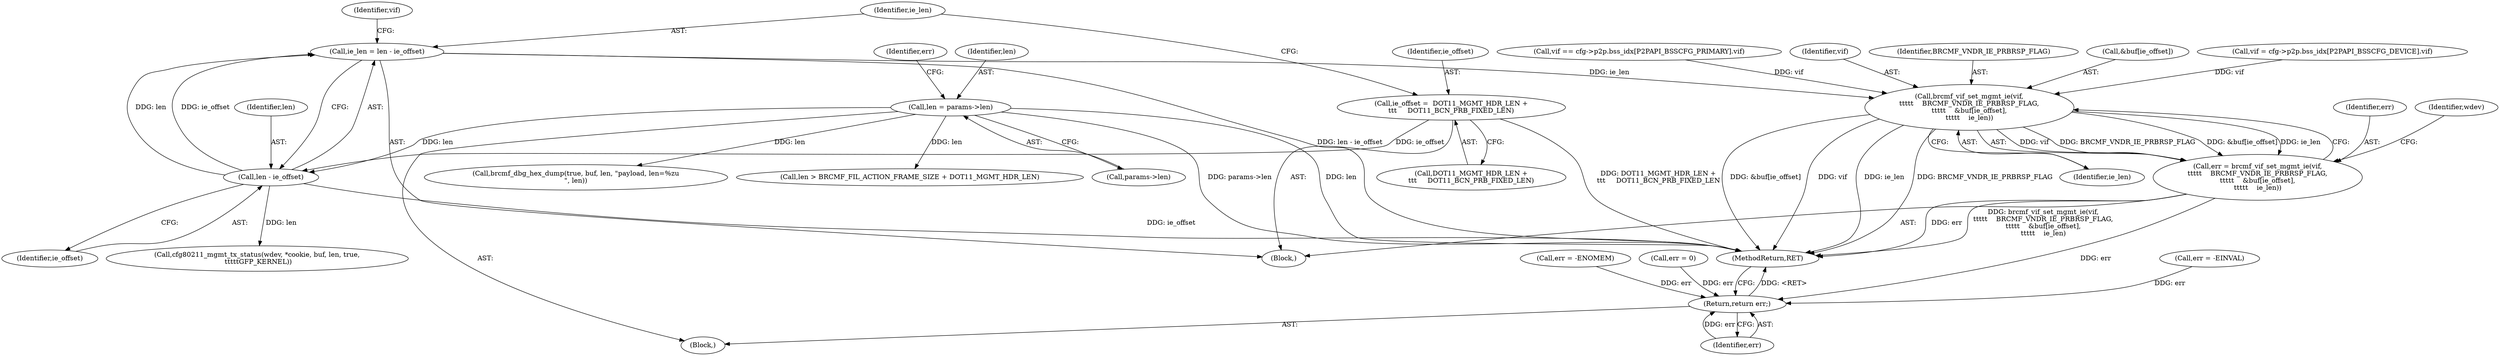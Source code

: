 digraph "0_linux_8f44c9a41386729fea410e688959ddaa9d51be7c@integer" {
"1000192" [label="(Call,ie_len = len - ie_offset)"];
"1000194" [label="(Call,len - ie_offset)"];
"1000139" [label="(Call,len = params->len)"];
"1000187" [label="(Call,ie_offset =  DOT11_MGMT_HDR_LEN +\n\t\t\t     DOT11_BCN_PRB_FIXED_LEN)"];
"1000222" [label="(Call,brcmf_vif_set_mgmt_ie(vif,\n\t\t\t\t\t    BRCMF_VNDR_IE_PRBRSP_FLAG,\n\t\t\t\t\t    &buf[ie_offset],\n\t\t\t\t\t    ie_len))"];
"1000220" [label="(Call,err = brcmf_vif_set_mgmt_ie(vif,\n\t\t\t\t\t    BRCMF_VNDR_IE_PRBRSP_FLAG,\n\t\t\t\t\t    &buf[ie_offset],\n\t\t\t\t\t    ie_len))"];
"1000406" [label="(Return,return err;)"];
"1000220" [label="(Call,err = brcmf_vif_set_mgmt_ie(vif,\n\t\t\t\t\t    BRCMF_VNDR_IE_PRBRSP_FLAG,\n\t\t\t\t\t    &buf[ie_offset],\n\t\t\t\t\t    ie_len))"];
"1000399" [label="(Call,brcmf_dbg_hex_dump(true, buf, len, \"payload, len=%zu\n\", len))"];
"1000189" [label="(Call,DOT11_MGMT_HDR_LEN +\n\t\t\t     DOT11_BCN_PRB_FIXED_LEN)"];
"1000148" [label="(Identifier,err)"];
"1000195" [label="(Identifier,len)"];
"1000246" [label="(Call,len > BRCMF_FIL_ACTION_FRAME_SIZE + DOT11_MGMT_HDR_LEN)"];
"1000254" [label="(Call,err = -EINVAL)"];
"1000193" [label="(Identifier,ie_len)"];
"1000229" [label="(Identifier,ie_len)"];
"1000196" [label="(Identifier,ie_offset)"];
"1000224" [label="(Identifier,BRCMF_VNDR_IE_PRBRSP_FLAG)"];
"1000139" [label="(Call,len = params->len)"];
"1000120" [label="(Block,)"];
"1000225" [label="(Call,&buf[ie_offset])"];
"1000192" [label="(Call,ie_len = len - ie_offset)"];
"1000140" [label="(Identifier,len)"];
"1000408" [label="(MethodReturn,RET)"];
"1000209" [label="(Call,vif = cfg->p2p.bss_idx[P2PAPI_BSSCFG_DEVICE].vif)"];
"1000187" [label="(Call,ie_offset =  DOT11_MGMT_HDR_LEN +\n\t\t\t     DOT11_BCN_PRB_FIXED_LEN)"];
"1000406" [label="(Return,return err;)"];
"1000186" [label="(Block,)"];
"1000222" [label="(Call,brcmf_vif_set_mgmt_ie(vif,\n\t\t\t\t\t    BRCMF_VNDR_IE_PRBRSP_FLAG,\n\t\t\t\t\t    &buf[ie_offset],\n\t\t\t\t\t    ie_len))"];
"1000221" [label="(Identifier,err)"];
"1000199" [label="(Identifier,vif)"];
"1000141" [label="(Call,params->len)"];
"1000198" [label="(Call,vif == cfg->p2p.bss_idx[P2PAPI_BSSCFG_PRIMARY].vif)"];
"1000231" [label="(Identifier,wdev)"];
"1000194" [label="(Call,len - ie_offset)"];
"1000230" [label="(Call,cfg80211_mgmt_tx_status(wdev, *cookie, buf, len, true,\n \t\t\t\t\tGFP_KERNEL))"];
"1000407" [label="(Identifier,err)"];
"1000273" [label="(Call,err = -ENOMEM)"];
"1000223" [label="(Identifier,vif)"];
"1000147" [label="(Call,err = 0)"];
"1000188" [label="(Identifier,ie_offset)"];
"1000192" -> "1000186"  [label="AST: "];
"1000192" -> "1000194"  [label="CFG: "];
"1000193" -> "1000192"  [label="AST: "];
"1000194" -> "1000192"  [label="AST: "];
"1000199" -> "1000192"  [label="CFG: "];
"1000192" -> "1000408"  [label="DDG: len - ie_offset"];
"1000194" -> "1000192"  [label="DDG: len"];
"1000194" -> "1000192"  [label="DDG: ie_offset"];
"1000192" -> "1000222"  [label="DDG: ie_len"];
"1000194" -> "1000196"  [label="CFG: "];
"1000195" -> "1000194"  [label="AST: "];
"1000196" -> "1000194"  [label="AST: "];
"1000194" -> "1000408"  [label="DDG: ie_offset"];
"1000139" -> "1000194"  [label="DDG: len"];
"1000187" -> "1000194"  [label="DDG: ie_offset"];
"1000194" -> "1000230"  [label="DDG: len"];
"1000139" -> "1000120"  [label="AST: "];
"1000139" -> "1000141"  [label="CFG: "];
"1000140" -> "1000139"  [label="AST: "];
"1000141" -> "1000139"  [label="AST: "];
"1000148" -> "1000139"  [label="CFG: "];
"1000139" -> "1000408"  [label="DDG: params->len"];
"1000139" -> "1000408"  [label="DDG: len"];
"1000139" -> "1000246"  [label="DDG: len"];
"1000139" -> "1000399"  [label="DDG: len"];
"1000187" -> "1000186"  [label="AST: "];
"1000187" -> "1000189"  [label="CFG: "];
"1000188" -> "1000187"  [label="AST: "];
"1000189" -> "1000187"  [label="AST: "];
"1000193" -> "1000187"  [label="CFG: "];
"1000187" -> "1000408"  [label="DDG: DOT11_MGMT_HDR_LEN +\n\t\t\t     DOT11_BCN_PRB_FIXED_LEN"];
"1000222" -> "1000220"  [label="AST: "];
"1000222" -> "1000229"  [label="CFG: "];
"1000223" -> "1000222"  [label="AST: "];
"1000224" -> "1000222"  [label="AST: "];
"1000225" -> "1000222"  [label="AST: "];
"1000229" -> "1000222"  [label="AST: "];
"1000220" -> "1000222"  [label="CFG: "];
"1000222" -> "1000408"  [label="DDG: &buf[ie_offset]"];
"1000222" -> "1000408"  [label="DDG: vif"];
"1000222" -> "1000408"  [label="DDG: ie_len"];
"1000222" -> "1000408"  [label="DDG: BRCMF_VNDR_IE_PRBRSP_FLAG"];
"1000222" -> "1000220"  [label="DDG: vif"];
"1000222" -> "1000220"  [label="DDG: BRCMF_VNDR_IE_PRBRSP_FLAG"];
"1000222" -> "1000220"  [label="DDG: &buf[ie_offset]"];
"1000222" -> "1000220"  [label="DDG: ie_len"];
"1000209" -> "1000222"  [label="DDG: vif"];
"1000198" -> "1000222"  [label="DDG: vif"];
"1000220" -> "1000186"  [label="AST: "];
"1000221" -> "1000220"  [label="AST: "];
"1000231" -> "1000220"  [label="CFG: "];
"1000220" -> "1000408"  [label="DDG: err"];
"1000220" -> "1000408"  [label="DDG: brcmf_vif_set_mgmt_ie(vif,\n\t\t\t\t\t    BRCMF_VNDR_IE_PRBRSP_FLAG,\n\t\t\t\t\t    &buf[ie_offset],\n\t\t\t\t\t    ie_len)"];
"1000220" -> "1000406"  [label="DDG: err"];
"1000406" -> "1000120"  [label="AST: "];
"1000406" -> "1000407"  [label="CFG: "];
"1000407" -> "1000406"  [label="AST: "];
"1000408" -> "1000406"  [label="CFG: "];
"1000406" -> "1000408"  [label="DDG: <RET>"];
"1000407" -> "1000406"  [label="DDG: err"];
"1000254" -> "1000406"  [label="DDG: err"];
"1000273" -> "1000406"  [label="DDG: err"];
"1000147" -> "1000406"  [label="DDG: err"];
}
